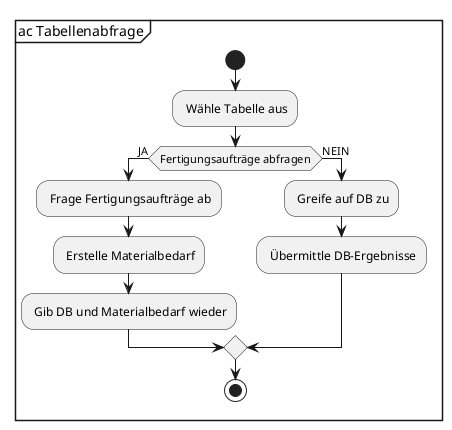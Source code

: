 @startuml Tabellenabfrage
mainframe ac Tabellenabfrage

start

: Wähle Tabelle aus;
if (Fertigungsaufträge abfragen) then (JA)
    : Frage Fertigungsaufträge ab;
    : Erstelle Materialbedarf;
    : Gib DB und Materialbedarf wieder;
else (NEIN)
: Greife auf DB zu;
: Übermittle DB-Ergebnisse;
endif

stop

@enduml